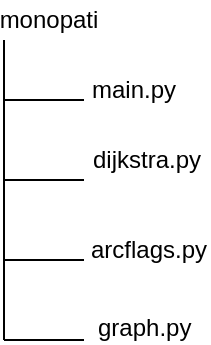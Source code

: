 <mxfile version="26.0.16">
  <diagram name="Σελίδα-1" id="3lg-2BQ08A2qrfFrtBl-">
    <mxGraphModel dx="346" dy="328" grid="1" gridSize="10" guides="1" tooltips="1" connect="1" arrows="1" fold="1" page="1" pageScale="1" pageWidth="827" pageHeight="1169" math="0" shadow="0">
      <root>
        <mxCell id="0" />
        <mxCell id="1" parent="0" />
        <mxCell id="s_sCrvSuVk6PX7Dl7Y6d-1" value="" style="endArrow=none;html=1;rounded=0;" edge="1" parent="1">
          <mxGeometry width="50" height="50" relative="1" as="geometry">
            <mxPoint x="120" y="240" as="sourcePoint" />
            <mxPoint x="120" y="90" as="targetPoint" />
          </mxGeometry>
        </mxCell>
        <mxCell id="s_sCrvSuVk6PX7Dl7Y6d-2" value="" style="endArrow=none;html=1;rounded=0;" edge="1" parent="1">
          <mxGeometry width="50" height="50" relative="1" as="geometry">
            <mxPoint x="120" y="120" as="sourcePoint" />
            <mxPoint x="160" y="120" as="targetPoint" />
            <Array as="points" />
          </mxGeometry>
        </mxCell>
        <mxCell id="s_sCrvSuVk6PX7Dl7Y6d-3" value="" style="endArrow=none;html=1;rounded=0;" edge="1" parent="1">
          <mxGeometry width="50" height="50" relative="1" as="geometry">
            <mxPoint x="120" y="160" as="sourcePoint" />
            <mxPoint x="160" y="160" as="targetPoint" />
            <Array as="points" />
          </mxGeometry>
        </mxCell>
        <mxCell id="s_sCrvSuVk6PX7Dl7Y6d-4" value="" style="endArrow=none;html=1;rounded=0;" edge="1" parent="1">
          <mxGeometry width="50" height="50" relative="1" as="geometry">
            <mxPoint x="120" y="200" as="sourcePoint" />
            <mxPoint x="160" y="200" as="targetPoint" />
            <Array as="points" />
          </mxGeometry>
        </mxCell>
        <mxCell id="s_sCrvSuVk6PX7Dl7Y6d-9" value="arcflags.py" style="text;html=1;align=center;verticalAlign=middle;whiteSpace=wrap;rounded=0;" vertex="1" parent="1">
          <mxGeometry x="165" y="180" width="55" height="30" as="geometry" />
        </mxCell>
        <mxCell id="s_sCrvSuVk6PX7Dl7Y6d-10" value="&lt;div&gt;dijkstra.py&lt;/div&gt;" style="text;html=1;align=center;verticalAlign=middle;whiteSpace=wrap;rounded=0;" vertex="1" parent="1">
          <mxGeometry x="160" y="140" width="62.5" height="20" as="geometry" />
        </mxCell>
        <mxCell id="s_sCrvSuVk6PX7Dl7Y6d-11" value="&lt;div&gt;main.py&lt;/div&gt;" style="text;html=1;align=center;verticalAlign=middle;whiteSpace=wrap;rounded=0;" vertex="1" parent="1">
          <mxGeometry x="160" y="100" width="50" height="30" as="geometry" />
        </mxCell>
        <mxCell id="s_sCrvSuVk6PX7Dl7Y6d-12" value="&lt;div&gt;monopati&lt;/div&gt;" style="text;html=1;align=center;verticalAlign=middle;whiteSpace=wrap;rounded=0;" vertex="1" parent="1">
          <mxGeometry x="120" y="70" width="45" height="20" as="geometry" />
        </mxCell>
        <mxCell id="s_sCrvSuVk6PX7Dl7Y6d-17" value="" style="endArrow=none;html=1;rounded=0;" edge="1" parent="1">
          <mxGeometry width="50" height="50" relative="1" as="geometry">
            <mxPoint x="120" y="240" as="sourcePoint" />
            <mxPoint x="160" y="240" as="targetPoint" />
            <Array as="points" />
          </mxGeometry>
        </mxCell>
        <UserObject label="graph.py" link="greedy_scheduler.py" id="s_sCrvSuVk6PX7Dl7Y6d-18">
          <mxCell style="text;whiteSpace=wrap;" vertex="1" parent="1">
            <mxGeometry x="165" y="220" width="55" height="20" as="geometry" />
          </mxCell>
        </UserObject>
      </root>
    </mxGraphModel>
  </diagram>
</mxfile>
